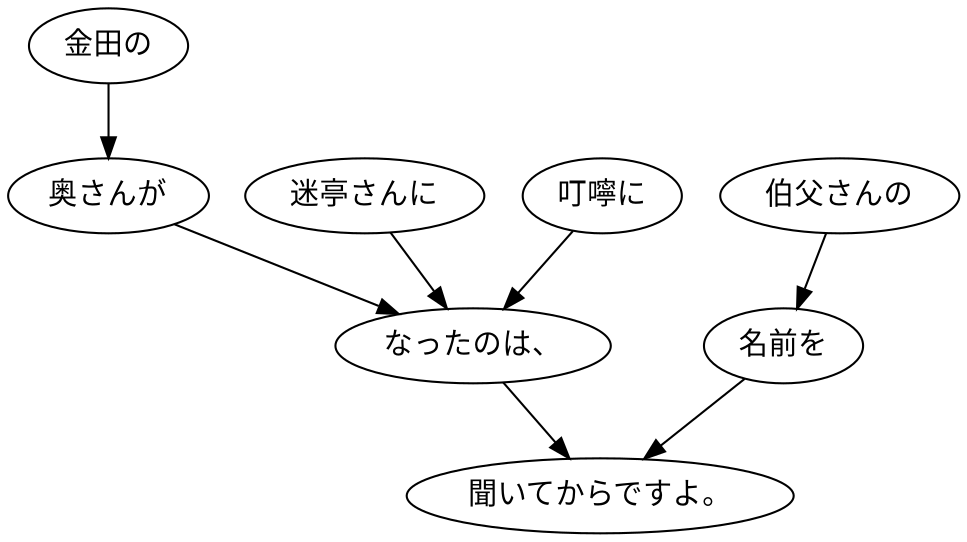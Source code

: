 digraph graph1738 {
	node0 [label="金田の"];
	node1 [label="奥さんが"];
	node2 [label="迷亭さんに"];
	node3 [label="叮嚀に"];
	node4 [label="なったのは、"];
	node5 [label="伯父さんの"];
	node6 [label="名前を"];
	node7 [label="聞いてからですよ。"];
	node0 -> node1;
	node1 -> node4;
	node2 -> node4;
	node3 -> node4;
	node4 -> node7;
	node5 -> node6;
	node6 -> node7;
}

